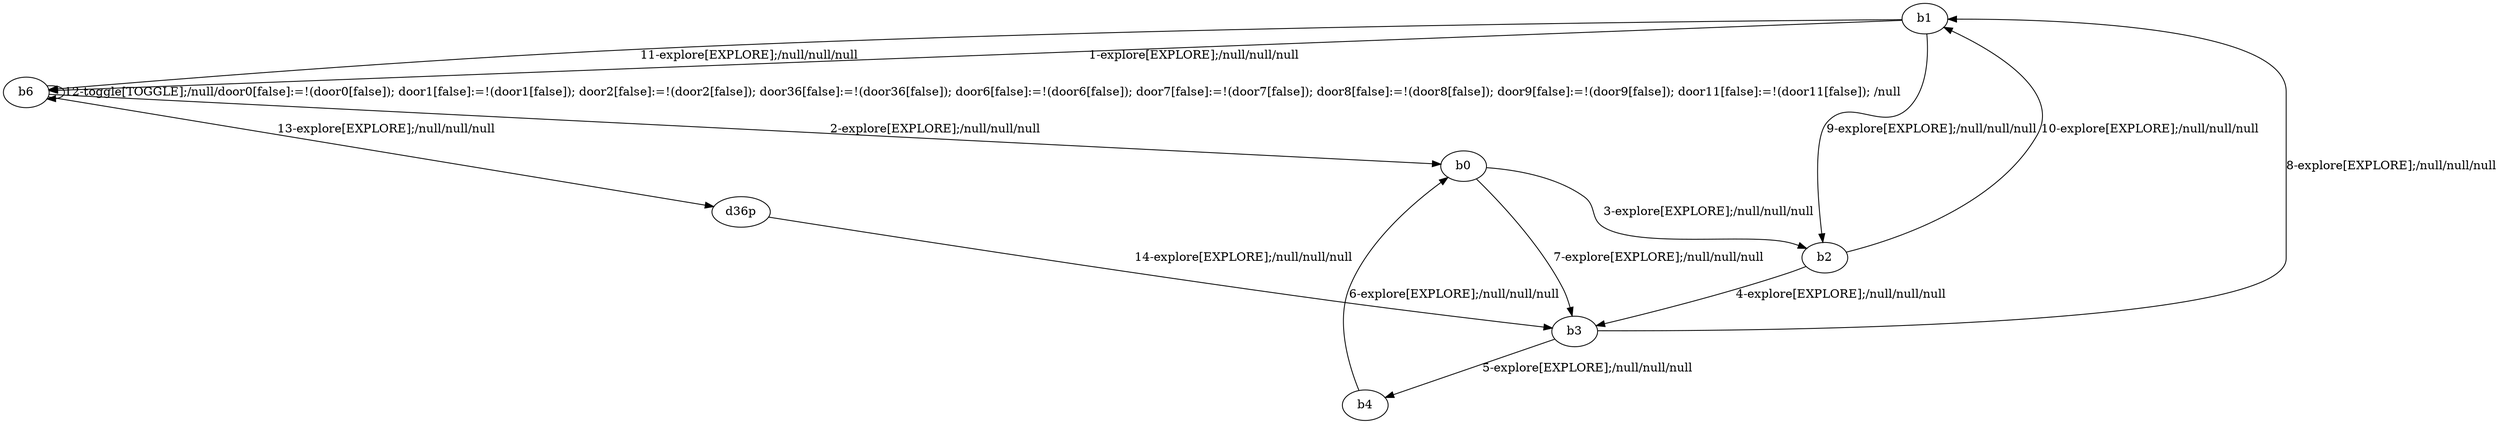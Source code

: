 # Total number of goals covered by this test: 1
# b6 --> b6

digraph g {
"b1" -> "b6" [label = "1-explore[EXPLORE];/null/null/null"];
"b6" -> "b0" [label = "2-explore[EXPLORE];/null/null/null"];
"b0" -> "b2" [label = "3-explore[EXPLORE];/null/null/null"];
"b2" -> "b3" [label = "4-explore[EXPLORE];/null/null/null"];
"b3" -> "b4" [label = "5-explore[EXPLORE];/null/null/null"];
"b4" -> "b0" [label = "6-explore[EXPLORE];/null/null/null"];
"b0" -> "b3" [label = "7-explore[EXPLORE];/null/null/null"];
"b3" -> "b1" [label = "8-explore[EXPLORE];/null/null/null"];
"b1" -> "b2" [label = "9-explore[EXPLORE];/null/null/null"];
"b2" -> "b1" [label = "10-explore[EXPLORE];/null/null/null"];
"b1" -> "b6" [label = "11-explore[EXPLORE];/null/null/null"];
"b6" -> "b6" [label = "12-toggle[TOGGLE];/null/door0[false]:=!(door0[false]); door1[false]:=!(door1[false]); door2[false]:=!(door2[false]); door36[false]:=!(door36[false]); door6[false]:=!(door6[false]); door7[false]:=!(door7[false]); door8[false]:=!(door8[false]); door9[false]:=!(door9[false]); door11[false]:=!(door11[false]); /null"];
"b6" -> "d36p" [label = "13-explore[EXPLORE];/null/null/null"];
"d36p" -> "b3" [label = "14-explore[EXPLORE];/null/null/null"];
}